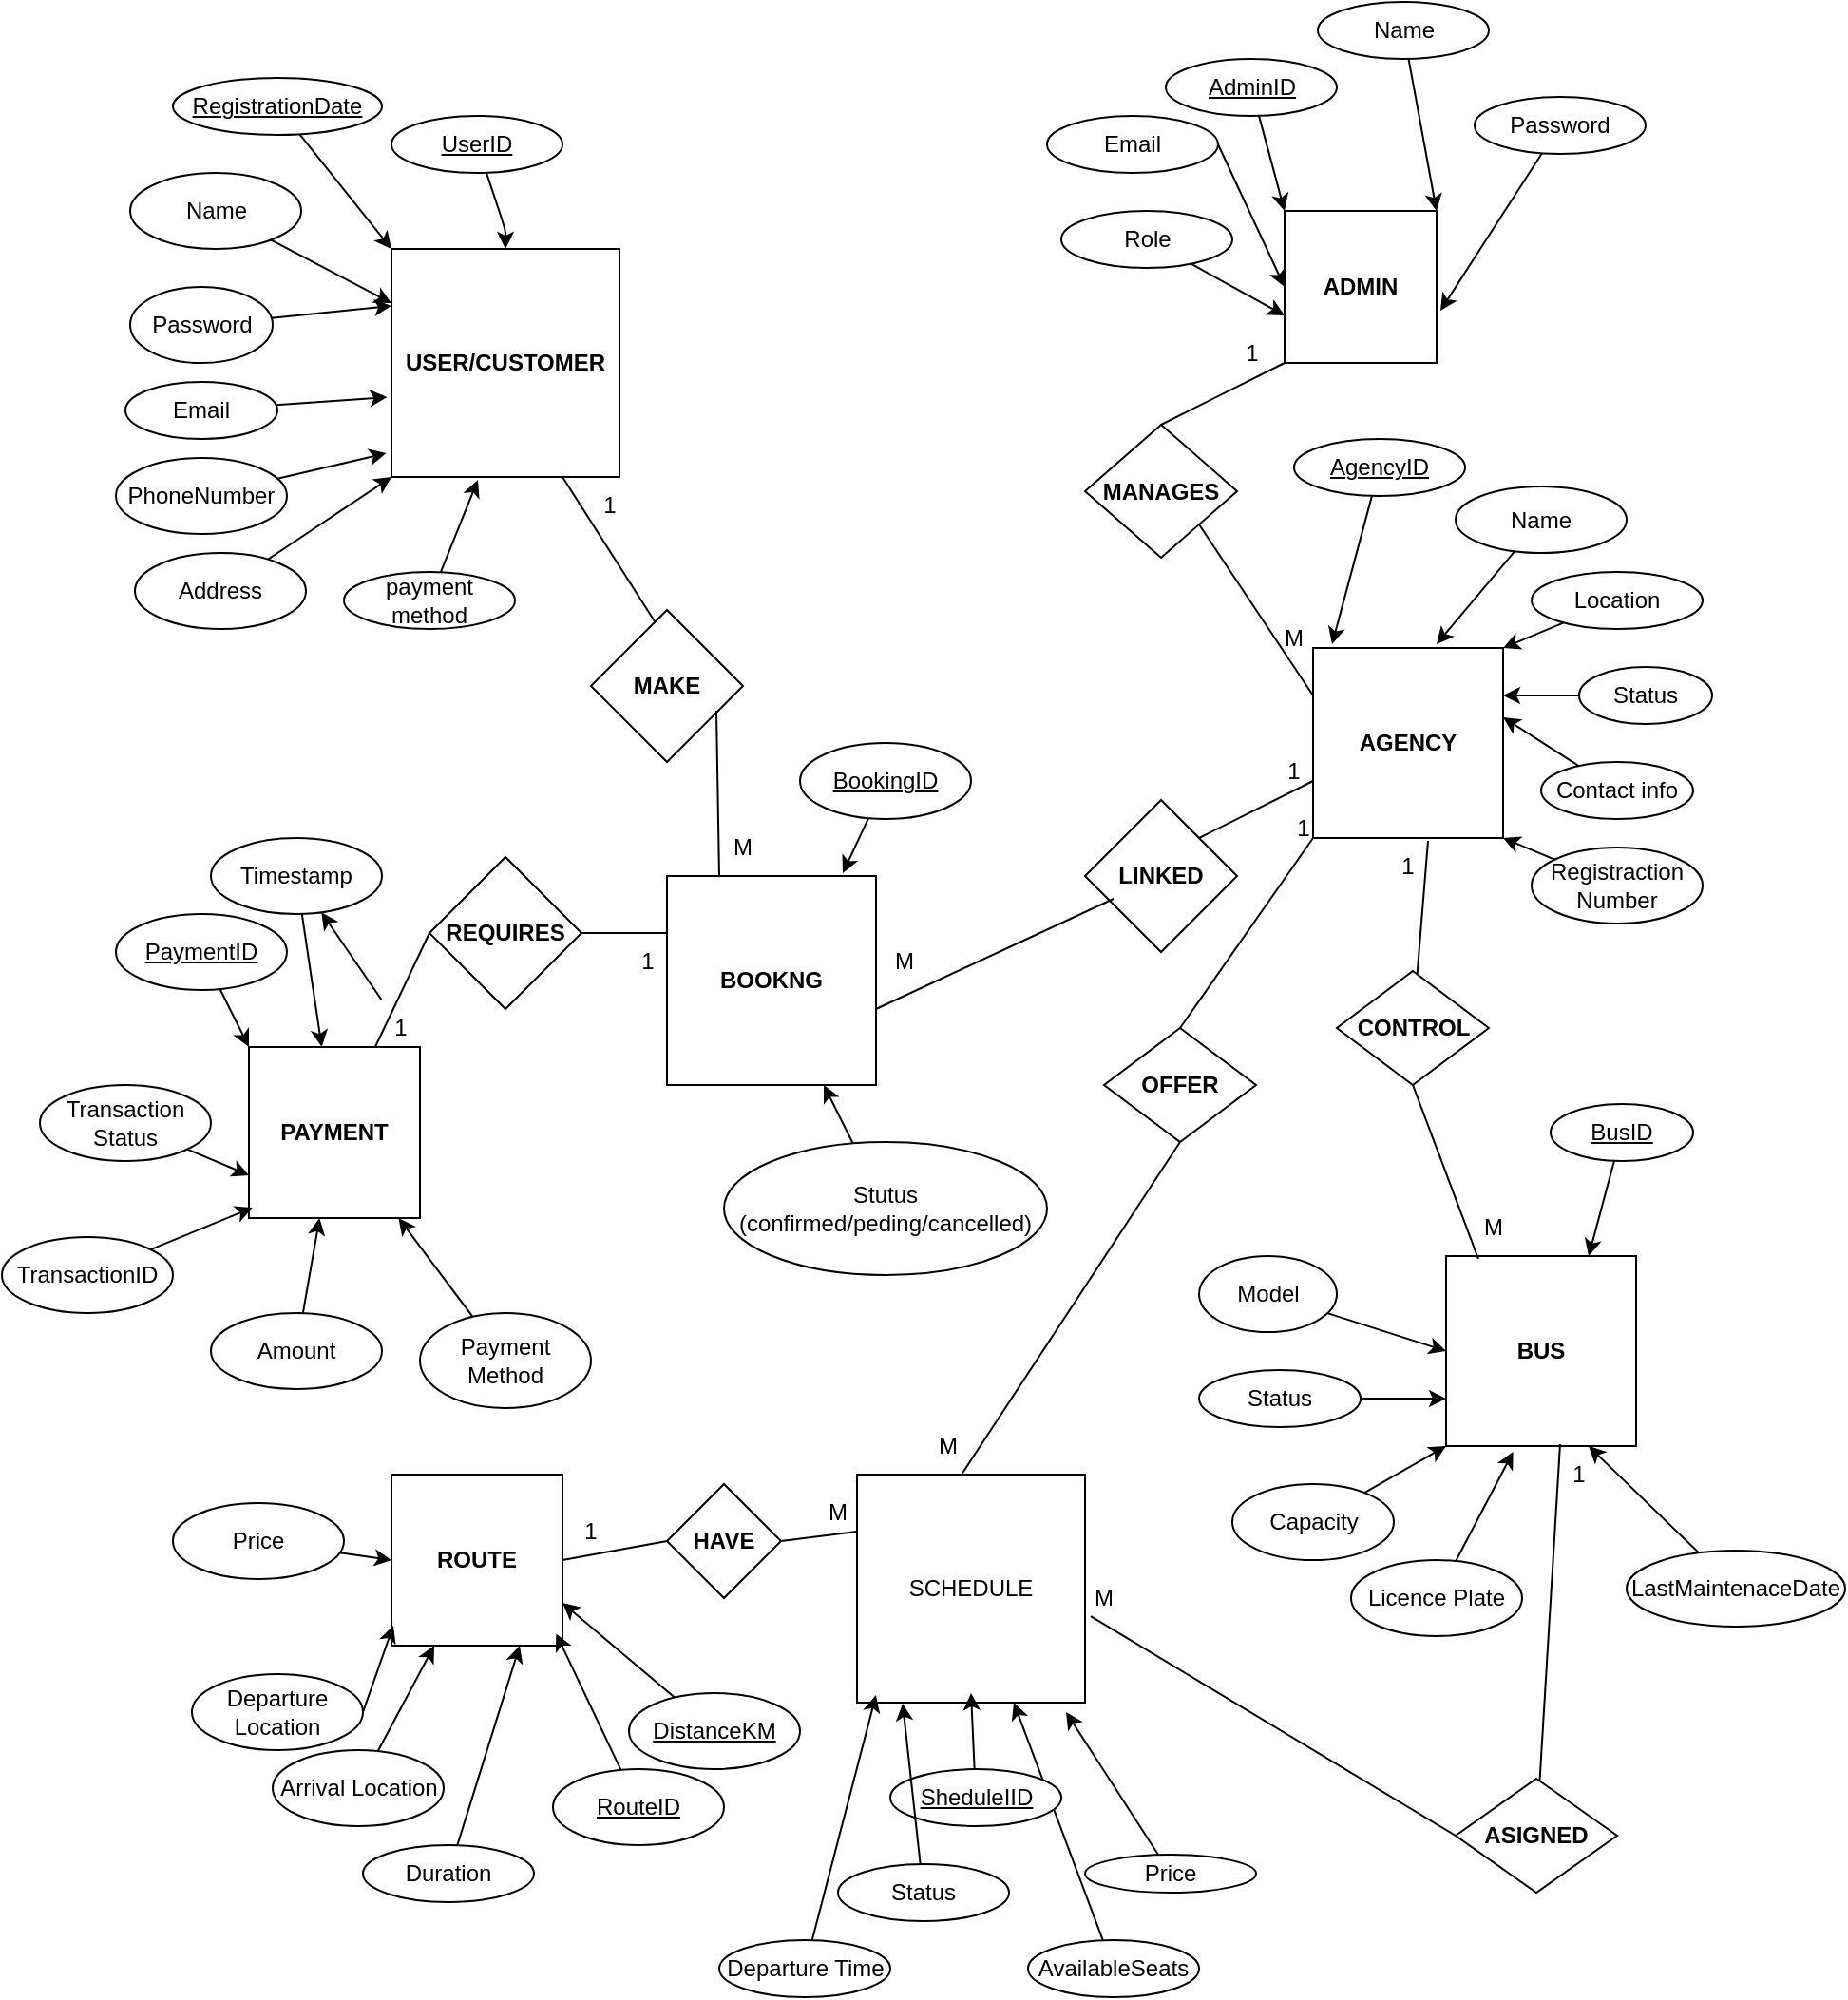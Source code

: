 <mxfile>
    <diagram id="U9w8j6XLe7hF3qa7f_Oh" name="Page-1">
        <mxGraphModel dx="3805" dy="2148" grid="1" gridSize="10" guides="1" tooltips="1" connect="1" arrows="1" fold="1" page="1" pageScale="1" pageWidth="850" pageHeight="1100" math="0" shadow="0">
            <root>
                <mxCell id="0"/>
                <mxCell id="1" parent="0"/>
                <mxCell id="2" value="&lt;b&gt;USER/CUSTOMER&lt;/b&gt;" style="whiteSpace=wrap;html=1;aspect=fixed;" parent="1" vertex="1">
                    <mxGeometry x="145" y="100" width="120" height="120" as="geometry"/>
                </mxCell>
                <mxCell id="13" value="" style="edgeStyle=none;html=1;" parent="1" source="3" target="2" edge="1">
                    <mxGeometry relative="1" as="geometry">
                        <Array as="points">
                            <mxPoint x="205" y="90"/>
                        </Array>
                    </mxGeometry>
                </mxCell>
                <mxCell id="3" value="&lt;u style=&quot;scrollbar-color: light-dark(#e2e2e2, #4b4b4b)&lt;br/&gt;&#x9;&#x9;&#x9;&#x9;&#x9;light-dark(#fbfbfb, var(--dark-panel-color));&quot;&gt;UserID&lt;/u&gt;" style="ellipse;whiteSpace=wrap;html=1;" parent="1" vertex="1">
                    <mxGeometry x="145" y="30" width="90" height="30" as="geometry"/>
                </mxCell>
                <mxCell id="8" style="edgeStyle=none;html=1;" parent="1" source="4" target="2" edge="1">
                    <mxGeometry relative="1" as="geometry"/>
                </mxCell>
                <mxCell id="4" value="Name" style="ellipse;whiteSpace=wrap;html=1;" parent="1" vertex="1">
                    <mxGeometry x="7.5" y="60" width="90" height="40" as="geometry"/>
                </mxCell>
                <mxCell id="11" style="edgeStyle=none;html=1;entryX=-0.019;entryY=0.65;entryDx=0;entryDy=0;entryPerimeter=0;" parent="1" source="5" target="2" edge="1">
                    <mxGeometry relative="1" as="geometry"/>
                </mxCell>
                <mxCell id="5" value="Email" style="ellipse;whiteSpace=wrap;html=1;" parent="1" vertex="1">
                    <mxGeometry x="5" y="170" width="80" height="30" as="geometry"/>
                </mxCell>
                <mxCell id="15" style="edgeStyle=none;html=1;entryX=-0.023;entryY=0.896;entryDx=0;entryDy=0;entryPerimeter=0;" parent="1" source="6" target="2" edge="1">
                    <mxGeometry relative="1" as="geometry"/>
                </mxCell>
                <mxCell id="6" value="PhoneNumber" style="ellipse;whiteSpace=wrap;html=1;" parent="1" vertex="1">
                    <mxGeometry y="210" width="90" height="40" as="geometry"/>
                </mxCell>
                <mxCell id="10" style="edgeStyle=none;html=1;entryX=0;entryY=0.25;entryDx=0;entryDy=0;" parent="1" source="7" target="2" edge="1">
                    <mxGeometry relative="1" as="geometry"/>
                </mxCell>
                <mxCell id="7" value="Password" style="ellipse;whiteSpace=wrap;html=1;" parent="1" vertex="1">
                    <mxGeometry x="7.5" y="120" width="75" height="40" as="geometry"/>
                </mxCell>
                <mxCell id="17" style="edgeStyle=none;html=1;entryX=0;entryY=1;entryDx=0;entryDy=0;" parent="1" source="16" target="2" edge="1">
                    <mxGeometry relative="1" as="geometry"/>
                </mxCell>
                <mxCell id="16" value="Address" style="ellipse;whiteSpace=wrap;html=1;" parent="1" vertex="1">
                    <mxGeometry x="10" y="260" width="90" height="40" as="geometry"/>
                </mxCell>
                <mxCell id="19" style="edgeStyle=none;html=1;entryX=0.379;entryY=1.013;entryDx=0;entryDy=0;entryPerimeter=0;" parent="1" source="18" target="2" edge="1">
                    <mxGeometry relative="1" as="geometry"/>
                </mxCell>
                <mxCell id="18" value="payment method" style="ellipse;whiteSpace=wrap;html=1;" parent="1" vertex="1">
                    <mxGeometry x="120" y="270" width="90" height="30" as="geometry"/>
                </mxCell>
                <mxCell id="20" value="&lt;b&gt;ADMIN&lt;/b&gt;" style="whiteSpace=wrap;html=1;aspect=fixed;" parent="1" vertex="1">
                    <mxGeometry x="615" y="80" width="80" height="80" as="geometry"/>
                </mxCell>
                <mxCell id="30" style="edgeStyle=none;html=1;entryX=0;entryY=0;entryDx=0;entryDy=0;" parent="1" source="21" target="20" edge="1">
                    <mxGeometry relative="1" as="geometry"/>
                </mxCell>
                <mxCell id="21" value="&lt;u&gt;AdminID&lt;/u&gt;" style="ellipse;whiteSpace=wrap;html=1;" parent="1" vertex="1">
                    <mxGeometry x="552.5" width="90" height="30" as="geometry"/>
                </mxCell>
                <mxCell id="29" style="edgeStyle=none;html=1;entryX=1;entryY=0;entryDx=0;entryDy=0;" parent="1" source="22" target="20" edge="1">
                    <mxGeometry relative="1" as="geometry"/>
                </mxCell>
                <mxCell id="22" value="Name" style="ellipse;whiteSpace=wrap;html=1;" parent="1" vertex="1">
                    <mxGeometry x="632.5" y="-30" width="90" height="30" as="geometry"/>
                </mxCell>
                <mxCell id="27" style="edgeStyle=none;html=1;exitX=1;exitY=0.5;exitDx=0;exitDy=0;entryX=0;entryY=0.5;entryDx=0;entryDy=0;" parent="1" source="23" target="20" edge="1">
                    <mxGeometry relative="1" as="geometry"/>
                </mxCell>
                <mxCell id="23" value="Email" style="ellipse;whiteSpace=wrap;html=1;" parent="1" vertex="1">
                    <mxGeometry x="490" y="30" width="90" height="30" as="geometry"/>
                </mxCell>
                <mxCell id="28" style="edgeStyle=none;html=1;entryX=1.025;entryY=0.656;entryDx=0;entryDy=0;entryPerimeter=0;" parent="1" source="24" target="20" edge="1">
                    <mxGeometry relative="1" as="geometry"/>
                </mxCell>
                <mxCell id="24" value="Password" style="ellipse;whiteSpace=wrap;html=1;" parent="1" vertex="1">
                    <mxGeometry x="715" y="20" width="90" height="30" as="geometry"/>
                </mxCell>
                <mxCell id="31" value="&lt;b&gt;AGENCY&lt;/b&gt;" style="whiteSpace=wrap;html=1;aspect=fixed;" parent="1" vertex="1">
                    <mxGeometry x="630" y="310" width="100" height="100" as="geometry"/>
                </mxCell>
                <mxCell id="40" style="edgeStyle=none;html=1;entryX=0.65;entryY=-0.02;entryDx=0;entryDy=0;entryPerimeter=0;" parent="1" source="32" target="31" edge="1">
                    <mxGeometry relative="1" as="geometry"/>
                </mxCell>
                <mxCell id="32" value="Name" style="ellipse;whiteSpace=wrap;html=1;" parent="1" vertex="1">
                    <mxGeometry x="705" y="225" width="90" height="35" as="geometry"/>
                </mxCell>
                <mxCell id="41" style="edgeStyle=none;html=1;entryX=1;entryY=0;entryDx=0;entryDy=0;" parent="1" source="33" target="31" edge="1">
                    <mxGeometry relative="1" as="geometry"/>
                </mxCell>
                <mxCell id="33" value="Location" style="ellipse;whiteSpace=wrap;html=1;" parent="1" vertex="1">
                    <mxGeometry x="745" y="270" width="90" height="30" as="geometry"/>
                </mxCell>
                <mxCell id="42" style="edgeStyle=none;html=1;entryX=1;entryY=0.365;entryDx=0;entryDy=0;entryPerimeter=0;" parent="1" source="34" target="31" edge="1">
                    <mxGeometry relative="1" as="geometry"/>
                </mxCell>
                <mxCell id="34" value="Contact info" style="ellipse;whiteSpace=wrap;html=1;" parent="1" vertex="1">
                    <mxGeometry x="750" y="370" width="80" height="30" as="geometry"/>
                </mxCell>
                <mxCell id="43" style="edgeStyle=none;html=1;entryX=1;entryY=1;entryDx=0;entryDy=0;" parent="1" source="35" target="31" edge="1">
                    <mxGeometry relative="1" as="geometry"/>
                </mxCell>
                <mxCell id="35" value="Registraction Number" style="ellipse;whiteSpace=wrap;html=1;" parent="1" vertex="1">
                    <mxGeometry x="745" y="415" width="90" height="40" as="geometry"/>
                </mxCell>
                <mxCell id="39" style="edgeStyle=none;html=1;entryX=0.1;entryY=-0.02;entryDx=0;entryDy=0;entryPerimeter=0;" parent="1" source="37" target="31" edge="1">
                    <mxGeometry relative="1" as="geometry"/>
                </mxCell>
                <mxCell id="37" value="&lt;u&gt;AgencyID&lt;/u&gt;" style="ellipse;whiteSpace=wrap;html=1;" parent="1" vertex="1">
                    <mxGeometry x="620" y="200" width="90" height="30" as="geometry"/>
                </mxCell>
                <mxCell id="44" value="&lt;b&gt;BUS&lt;/b&gt;" style="whiteSpace=wrap;html=1;aspect=fixed;" parent="1" vertex="1">
                    <mxGeometry x="700" y="630" width="100" height="100" as="geometry"/>
                </mxCell>
                <mxCell id="96" style="edgeStyle=none;html=1;entryX=0.75;entryY=0;entryDx=0;entryDy=0;" parent="1" source="45" target="44" edge="1">
                    <mxGeometry relative="1" as="geometry"/>
                </mxCell>
                <mxCell id="45" value="&lt;u&gt;BusID&lt;/u&gt;" style="ellipse;whiteSpace=wrap;html=1;" parent="1" vertex="1">
                    <mxGeometry x="755" y="550" width="75" height="30" as="geometry"/>
                </mxCell>
                <mxCell id="51" style="edgeStyle=none;html=1;entryX=0;entryY=0.5;entryDx=0;entryDy=0;" parent="1" source="46" target="44" edge="1">
                    <mxGeometry relative="1" as="geometry"/>
                </mxCell>
                <mxCell id="46" value="&lt;span style=&quot;color: rgb(0, 0, 0);&quot;&gt;Model&lt;/span&gt;" style="ellipse;whiteSpace=wrap;html=1;" parent="1" vertex="1">
                    <mxGeometry x="570" y="630" width="72.5" height="40" as="geometry"/>
                </mxCell>
                <mxCell id="50" style="edgeStyle=none;html=1;entryX=0;entryY=1;entryDx=0;entryDy=0;" parent="1" source="47" target="44" edge="1">
                    <mxGeometry relative="1" as="geometry"/>
                </mxCell>
                <mxCell id="47" value="&lt;span style=&quot;color: rgb(0, 0, 0);&quot;&gt;Capacity&lt;/span&gt;" style="ellipse;whiteSpace=wrap;html=1;" parent="1" vertex="1">
                    <mxGeometry x="587.5" y="750" width="85" height="40" as="geometry"/>
                </mxCell>
                <mxCell id="49" style="edgeStyle=none;html=1;entryX=0.353;entryY=1.03;entryDx=0;entryDy=0;entryPerimeter=0;" parent="1" source="48" target="44" edge="1">
                    <mxGeometry relative="1" as="geometry"/>
                </mxCell>
                <mxCell id="48" value="Licence Plate" style="ellipse;whiteSpace=wrap;html=1;" parent="1" vertex="1">
                    <mxGeometry x="650" y="790" width="90" height="40" as="geometry"/>
                </mxCell>
                <mxCell id="53" value="&lt;b&gt;BOOKNG&lt;/b&gt;" style="whiteSpace=wrap;html=1;aspect=fixed;" parent="1" vertex="1">
                    <mxGeometry x="290" y="430" width="110" height="110" as="geometry"/>
                </mxCell>
                <mxCell id="58" style="edgeStyle=none;html=1;entryX=0.841;entryY=-0.014;entryDx=0;entryDy=0;entryPerimeter=0;" parent="1" source="56" target="53" edge="1">
                    <mxGeometry relative="1" as="geometry"/>
                </mxCell>
                <mxCell id="56" value="&lt;u&gt;BookingID&lt;/u&gt;" style="ellipse;whiteSpace=wrap;html=1;" parent="1" vertex="1">
                    <mxGeometry x="360" y="360" width="90" height="40" as="geometry"/>
                </mxCell>
                <mxCell id="97" style="edgeStyle=none;html=1;entryX=0.75;entryY=1;entryDx=0;entryDy=0;" parent="1" source="57" target="53" edge="1">
                    <mxGeometry relative="1" as="geometry"/>
                </mxCell>
                <mxCell id="57" value="Stutus (confirmed/peding/cancelled)" style="ellipse;whiteSpace=wrap;html=1;" parent="1" vertex="1">
                    <mxGeometry x="320" y="570" width="170" height="70" as="geometry"/>
                </mxCell>
                <mxCell id="60" value="&lt;b&gt;PAYMENT&lt;/b&gt;" style="whiteSpace=wrap;html=1;aspect=fixed;" parent="1" vertex="1">
                    <mxGeometry x="70" y="520" width="90" height="90" as="geometry"/>
                </mxCell>
                <mxCell id="68" style="edgeStyle=none;html=1;" parent="1" source="61" target="60" edge="1">
                    <mxGeometry relative="1" as="geometry"/>
                </mxCell>
                <mxCell id="61" value="Amount" style="ellipse;whiteSpace=wrap;html=1;" parent="1" vertex="1">
                    <mxGeometry x="50" y="660" width="90" height="40" as="geometry"/>
                </mxCell>
                <mxCell id="67" style="edgeStyle=none;html=1;entryX=0;entryY=0.75;entryDx=0;entryDy=0;" parent="1" source="62" target="60" edge="1">
                    <mxGeometry relative="1" as="geometry"/>
                </mxCell>
                <mxCell id="62" value="Transaction Status" style="ellipse;whiteSpace=wrap;html=1;" parent="1" vertex="1">
                    <mxGeometry x="-40" y="540" width="90" height="40" as="geometry"/>
                </mxCell>
                <mxCell id="98" value="" style="edgeStyle=none;html=1;" parent="1" source="63" target="60" edge="1">
                    <mxGeometry relative="1" as="geometry"/>
                </mxCell>
                <mxCell id="63" value="&lt;span style=&quot;color: rgb(0, 0, 0);&quot;&gt;Payment Method&lt;/span&gt;" style="ellipse;whiteSpace=wrap;html=1;" parent="1" vertex="1">
                    <mxGeometry x="160" y="660" width="90" height="50" as="geometry"/>
                </mxCell>
                <mxCell id="66" style="edgeStyle=none;html=1;" parent="1" source="64" target="60" edge="1">
                    <mxGeometry relative="1" as="geometry"/>
                </mxCell>
                <mxCell id="64" value="Timestamp" style="ellipse;whiteSpace=wrap;html=1;" parent="1" vertex="1">
                    <mxGeometry x="50" y="410" width="90" height="40" as="geometry"/>
                </mxCell>
                <mxCell id="72" value="&lt;b&gt;MAKE&lt;/b&gt;" style="rhombus;whiteSpace=wrap;html=1;" parent="1" vertex="1">
                    <mxGeometry x="250" y="290" width="80" height="80" as="geometry"/>
                </mxCell>
                <mxCell id="73" value="" style="endArrow=none;html=1;entryX=0.75;entryY=1;entryDx=0;entryDy=0;exitX=0.419;exitY=0.075;exitDx=0;exitDy=0;exitPerimeter=0;" parent="1" source="72" target="2" edge="1">
                    <mxGeometry width="50" height="50" relative="1" as="geometry">
                        <mxPoint x="260" y="320" as="sourcePoint"/>
                        <mxPoint x="310" y="270" as="targetPoint"/>
                    </mxGeometry>
                </mxCell>
                <mxCell id="75" value="" style="endArrow=none;html=1;entryX=0.825;entryY=0.663;entryDx=0;entryDy=0;entryPerimeter=0;exitX=0.25;exitY=0;exitDx=0;exitDy=0;" parent="1" source="53" target="72" edge="1">
                    <mxGeometry width="50" height="50" relative="1" as="geometry">
                        <mxPoint x="350" y="400" as="sourcePoint"/>
                        <mxPoint x="320" y="350" as="targetPoint"/>
                    </mxGeometry>
                </mxCell>
                <mxCell id="76" value="1" style="text;strokeColor=none;align=center;fillColor=none;html=1;verticalAlign=middle;whiteSpace=wrap;rounded=0;" parent="1" vertex="1">
                    <mxGeometry x="230" y="220" width="60" height="30" as="geometry"/>
                </mxCell>
                <mxCell id="78" value="M" style="text;strokeColor=none;align=center;fillColor=none;html=1;verticalAlign=middle;whiteSpace=wrap;rounded=0;" parent="1" vertex="1">
                    <mxGeometry x="300" y="400" width="60" height="30" as="geometry"/>
                </mxCell>
                <mxCell id="79" value="&lt;b&gt;LINKED&lt;/b&gt;" style="rhombus;whiteSpace=wrap;html=1;" parent="1" vertex="1">
                    <mxGeometry x="510" y="390" width="80" height="80" as="geometry"/>
                </mxCell>
                <mxCell id="81" value="" style="endArrow=none;html=1;" parent="1" edge="1">
                    <mxGeometry width="50" height="50" relative="1" as="geometry">
                        <mxPoint x="400" y="500" as="sourcePoint"/>
                        <mxPoint x="525" y="442" as="targetPoint"/>
                    </mxGeometry>
                </mxCell>
                <mxCell id="83" value="" style="endArrow=none;html=1;exitX=1;exitY=0;exitDx=0;exitDy=0;" parent="1" source="79" edge="1">
                    <mxGeometry width="50" height="50" relative="1" as="geometry">
                        <mxPoint x="572.48" y="407.52" as="sourcePoint"/>
                        <mxPoint x="630" y="380" as="targetPoint"/>
                    </mxGeometry>
                </mxCell>
                <mxCell id="84" value="M" style="text;strokeColor=none;align=center;fillColor=none;html=1;verticalAlign=middle;whiteSpace=wrap;rounded=0;" parent="1" vertex="1">
                    <mxGeometry x="385" y="460" width="60" height="30" as="geometry"/>
                </mxCell>
                <mxCell id="85" value="1" style="text;strokeColor=none;align=center;fillColor=none;html=1;verticalAlign=middle;whiteSpace=wrap;rounded=0;" parent="1" vertex="1">
                    <mxGeometry x="590" y="360" width="60" height="30" as="geometry"/>
                </mxCell>
                <mxCell id="87" value="&lt;b&gt;MANAGES&lt;/b&gt;" style="rhombus;whiteSpace=wrap;html=1;" parent="1" vertex="1">
                    <mxGeometry x="510" y="192.5" width="80" height="70" as="geometry"/>
                </mxCell>
                <mxCell id="88" value="" style="endArrow=none;html=1;exitX=0.5;exitY=0;exitDx=0;exitDy=0;entryX=0;entryY=1;entryDx=0;entryDy=0;" parent="1" source="87" target="20" edge="1">
                    <mxGeometry width="50" height="50" relative="1" as="geometry">
                        <mxPoint x="558.52" y="210" as="sourcePoint"/>
                        <mxPoint x="610" y="150" as="targetPoint"/>
                    </mxGeometry>
                </mxCell>
                <mxCell id="89" value="" style="endArrow=none;html=1;exitX=0;exitY=0.25;exitDx=0;exitDy=0;" parent="1" source="31" edge="1">
                    <mxGeometry width="50" height="50" relative="1" as="geometry">
                        <mxPoint x="618.52" y="321" as="sourcePoint"/>
                        <mxPoint x="570" y="245" as="targetPoint"/>
                    </mxGeometry>
                </mxCell>
                <mxCell id="90" value="1" style="text;strokeColor=none;align=center;fillColor=none;html=1;verticalAlign=middle;whiteSpace=wrap;rounded=0;" parent="1" vertex="1">
                    <mxGeometry x="567.5" y="140" width="60" height="30" as="geometry"/>
                </mxCell>
                <mxCell id="91" value="M" style="text;strokeColor=none;align=center;fillColor=none;html=1;verticalAlign=middle;whiteSpace=wrap;rounded=0;" parent="1" vertex="1">
                    <mxGeometry x="590" y="290" width="60" height="30" as="geometry"/>
                </mxCell>
                <mxCell id="99" value="&lt;b&gt;ROUTE&lt;/b&gt;" style="whiteSpace=wrap;html=1;aspect=fixed;" parent="1" vertex="1">
                    <mxGeometry x="145" y="745" width="90" height="90" as="geometry"/>
                </mxCell>
                <mxCell id="108" style="edgeStyle=none;html=1;entryX=0;entryY=0.5;entryDx=0;entryDy=0;" parent="1" source="100" target="99" edge="1">
                    <mxGeometry relative="1" as="geometry"/>
                </mxCell>
                <mxCell id="100" value="Price" style="ellipse;whiteSpace=wrap;html=1;" parent="1" vertex="1">
                    <mxGeometry x="30" y="760" width="90" height="40" as="geometry"/>
                </mxCell>
                <mxCell id="105" style="edgeStyle=none;html=1;exitX=1;exitY=0.5;exitDx=0;exitDy=0;entryX=0.011;entryY=0.883;entryDx=0;entryDy=0;entryPerimeter=0;" parent="1" source="101" target="99" edge="1">
                    <mxGeometry relative="1" as="geometry"/>
                </mxCell>
                <mxCell id="101" value="Departure Location" style="ellipse;whiteSpace=wrap;html=1;" parent="1" vertex="1">
                    <mxGeometry x="40" y="850" width="90" height="40" as="geometry"/>
                </mxCell>
                <mxCell id="107" style="edgeStyle=none;html=1;entryX=0.25;entryY=1;entryDx=0;entryDy=0;" parent="1" source="102" target="99" edge="1">
                    <mxGeometry relative="1" as="geometry"/>
                </mxCell>
                <mxCell id="102" value="Arrival Location" style="ellipse;whiteSpace=wrap;html=1;" parent="1" vertex="1">
                    <mxGeometry x="82.5" y="890" width="90" height="40" as="geometry"/>
                </mxCell>
                <mxCell id="106" style="edgeStyle=none;html=1;entryX=0.75;entryY=1;entryDx=0;entryDy=0;" parent="1" source="103" target="99" edge="1">
                    <mxGeometry relative="1" as="geometry"/>
                </mxCell>
                <mxCell id="103" value="&lt;span style=&quot;color: rgb(0, 0, 0);&quot;&gt;Duration&lt;/span&gt;" style="ellipse;whiteSpace=wrap;html=1;" parent="1" vertex="1">
                    <mxGeometry x="130" y="940" width="90" height="30" as="geometry"/>
                </mxCell>
                <mxCell id="109" value="&lt;b&gt;CONTROL&lt;/b&gt;" style="rhombus;whiteSpace=wrap;html=1;" parent="1" vertex="1">
                    <mxGeometry x="642.5" y="480" width="80" height="60" as="geometry"/>
                </mxCell>
                <mxCell id="111" value="" style="endArrow=none;html=1;entryX=0.605;entryY=1.015;entryDx=0;entryDy=0;entryPerimeter=0;" parent="1" source="109" target="31" edge="1">
                    <mxGeometry width="50" height="50" relative="1" as="geometry">
                        <mxPoint x="585" y="495" as="sourcePoint"/>
                        <mxPoint x="710" y="437" as="targetPoint"/>
                    </mxGeometry>
                </mxCell>
                <mxCell id="114" value="" style="endArrow=none;html=1;entryX=0.5;entryY=1;entryDx=0;entryDy=0;exitX=0.17;exitY=0.015;exitDx=0;exitDy=0;exitPerimeter=0;" parent="1" source="44" target="109" edge="1">
                    <mxGeometry width="50" height="50" relative="1" as="geometry">
                        <mxPoint x="704.297" y="620.222" as="sourcePoint"/>
                        <mxPoint x="710" y="550" as="targetPoint"/>
                    </mxGeometry>
                </mxCell>
                <mxCell id="116" value="1" style="text;strokeColor=none;align=center;fillColor=none;html=1;verticalAlign=middle;whiteSpace=wrap;rounded=0;" parent="1" vertex="1">
                    <mxGeometry x="650" y="410" width="60" height="30" as="geometry"/>
                </mxCell>
                <mxCell id="117" value="M" style="text;strokeColor=none;align=center;fillColor=none;html=1;verticalAlign=middle;whiteSpace=wrap;rounded=0;" parent="1" vertex="1">
                    <mxGeometry x="695" y="600" width="60" height="30" as="geometry"/>
                </mxCell>
                <mxCell id="118" value="&lt;b&gt;REQUIRES&lt;/b&gt;" style="rhombus;whiteSpace=wrap;html=1;" parent="1" vertex="1">
                    <mxGeometry x="165" y="420" width="80" height="80" as="geometry"/>
                </mxCell>
                <mxCell id="119" value="" style="endArrow=none;html=1;exitX=1;exitY=0.5;exitDx=0;exitDy=0;" parent="1" source="118" edge="1">
                    <mxGeometry width="50" height="50" relative="1" as="geometry">
                        <mxPoint x="250" y="460" as="sourcePoint"/>
                        <mxPoint x="290" y="460" as="targetPoint"/>
                    </mxGeometry>
                </mxCell>
                <mxCell id="121" value="" style="endArrow=none;html=1;entryX=0;entryY=0.5;entryDx=0;entryDy=0;" parent="1" source="60" target="118" edge="1">
                    <mxGeometry width="50" height="50" relative="1" as="geometry">
                        <mxPoint x="166.5" y="556.96" as="sourcePoint"/>
                        <mxPoint x="165" y="470.0" as="targetPoint"/>
                    </mxGeometry>
                </mxCell>
                <mxCell id="122" value="1" style="text;strokeColor=none;align=center;fillColor=none;html=1;verticalAlign=middle;whiteSpace=wrap;rounded=0;" parent="1" vertex="1">
                    <mxGeometry x="250" y="460" width="60" height="30" as="geometry"/>
                </mxCell>
                <mxCell id="175" value="" style="edgeStyle=none;html=1;" edge="1" parent="1" source="123" target="64">
                    <mxGeometry relative="1" as="geometry"/>
                </mxCell>
                <mxCell id="123" value="1" style="text;strokeColor=none;align=center;fillColor=none;html=1;verticalAlign=middle;whiteSpace=wrap;rounded=0;" parent="1" vertex="1">
                    <mxGeometry x="120" y="495" width="60" height="30" as="geometry"/>
                </mxCell>
                <mxCell id="131" style="edgeStyle=none;html=1;entryX=0;entryY=0;entryDx=0;entryDy=0;" parent="1" source="130" target="60" edge="1">
                    <mxGeometry relative="1" as="geometry"/>
                </mxCell>
                <mxCell id="130" value="&lt;u&gt;PaymentID&lt;/u&gt;" style="ellipse;whiteSpace=wrap;html=1;" parent="1" vertex="1">
                    <mxGeometry y="450" width="90" height="40" as="geometry"/>
                </mxCell>
                <mxCell id="133" style="edgeStyle=none;html=1;entryX=0.963;entryY=0.93;entryDx=0;entryDy=0;entryPerimeter=0;" parent="1" source="132" target="99" edge="1">
                    <mxGeometry relative="1" as="geometry">
                        <mxPoint x="410" y="860" as="targetPoint"/>
                    </mxGeometry>
                </mxCell>
                <mxCell id="132" value="&lt;u&gt;RouteID&lt;/u&gt;" style="ellipse;whiteSpace=wrap;html=1;" parent="1" vertex="1">
                    <mxGeometry x="230" y="900" width="90" height="40" as="geometry"/>
                </mxCell>
                <mxCell id="136" style="edgeStyle=none;html=1;entryX=0;entryY=0;entryDx=0;entryDy=0;" parent="1" source="135" target="2" edge="1">
                    <mxGeometry relative="1" as="geometry"/>
                </mxCell>
                <mxCell id="135" value="&lt;u style=&quot;scrollbar-color: light-dark(#e2e2e2, #4b4b4b)&lt;br/&gt;&#x9;&#x9;&#x9;&#x9;&#x9;light-dark(#fbfbfb, var(--dark-panel-color));&quot;&gt;RegistrationDate&lt;/u&gt;" style="ellipse;whiteSpace=wrap;html=1;" parent="1" vertex="1">
                    <mxGeometry x="30" y="10" width="110" height="30" as="geometry"/>
                </mxCell>
                <mxCell id="138" value="Role" style="ellipse;whiteSpace=wrap;html=1;" parent="1" vertex="1">
                    <mxGeometry x="497.5" y="80" width="90" height="30" as="geometry"/>
                </mxCell>
                <mxCell id="139" style="edgeStyle=none;html=1;entryX=0;entryY=0.688;entryDx=0;entryDy=0;entryPerimeter=0;" parent="1" source="138" target="20" edge="1">
                    <mxGeometry relative="1" as="geometry"/>
                </mxCell>
                <mxCell id="141" style="edgeStyle=none;html=1;entryX=1;entryY=0.25;entryDx=0;entryDy=0;" parent="1" source="140" target="31" edge="1">
                    <mxGeometry relative="1" as="geometry"/>
                </mxCell>
                <mxCell id="140" value="Status" style="ellipse;whiteSpace=wrap;html=1;" parent="1" vertex="1">
                    <mxGeometry x="770" y="320" width="70" height="30" as="geometry"/>
                </mxCell>
                <mxCell id="144" style="edgeStyle=none;html=1;exitX=1;exitY=0.5;exitDx=0;exitDy=0;entryX=0;entryY=0.75;entryDx=0;entryDy=0;" parent="1" source="142" target="44" edge="1">
                    <mxGeometry relative="1" as="geometry"/>
                </mxCell>
                <mxCell id="142" value="&lt;span style=&quot;color: rgb(0, 0, 0);&quot;&gt;Status&lt;/span&gt;" style="ellipse;whiteSpace=wrap;html=1;" parent="1" vertex="1">
                    <mxGeometry x="570" y="690" width="85" height="30" as="geometry"/>
                </mxCell>
                <mxCell id="146" style="edgeStyle=none;html=1;entryX=0.75;entryY=1;entryDx=0;entryDy=0;" parent="1" source="145" target="44" edge="1">
                    <mxGeometry relative="1" as="geometry"/>
                </mxCell>
                <mxCell id="145" value="&lt;span style=&quot;color: rgb(0, 0, 0);&quot;&gt;LastMaintenaceDate&lt;/span&gt;" style="ellipse;whiteSpace=wrap;html=1;" parent="1" vertex="1">
                    <mxGeometry x="795" y="785" width="115" height="40" as="geometry"/>
                </mxCell>
                <mxCell id="149" style="edgeStyle=none;html=1;entryX=1;entryY=0.75;entryDx=0;entryDy=0;" parent="1" source="148" target="99" edge="1">
                    <mxGeometry relative="1" as="geometry"/>
                </mxCell>
                <mxCell id="148" value="&lt;u&gt;DistanceKM&lt;/u&gt;" style="ellipse;whiteSpace=wrap;html=1;" parent="1" vertex="1">
                    <mxGeometry x="270" y="860" width="90" height="40" as="geometry"/>
                </mxCell>
                <mxCell id="150" value="TransactionID" style="ellipse;whiteSpace=wrap;html=1;" parent="1" vertex="1">
                    <mxGeometry x="-60" y="620" width="90" height="40" as="geometry"/>
                </mxCell>
                <mxCell id="151" style="edgeStyle=none;html=1;entryX=0.021;entryY=0.939;entryDx=0;entryDy=0;entryPerimeter=0;" parent="1" source="150" target="60" edge="1">
                    <mxGeometry relative="1" as="geometry"/>
                </mxCell>
                <mxCell id="152" value="SCHEDULE" style="whiteSpace=wrap;html=1;aspect=fixed;" parent="1" vertex="1">
                    <mxGeometry x="390" y="745" width="120" height="120" as="geometry"/>
                </mxCell>
                <mxCell id="171" style="edgeStyle=none;html=1;entryX=0.083;entryY=0.967;entryDx=0;entryDy=0;entryPerimeter=0;" edge="1" parent="1" source="153" target="152">
                    <mxGeometry relative="1" as="geometry">
                        <mxPoint x="400" y="870" as="targetPoint"/>
                    </mxGeometry>
                </mxCell>
                <mxCell id="153" value="Departure Time" style="ellipse;whiteSpace=wrap;html=1;" parent="1" vertex="1">
                    <mxGeometry x="317.5" y="990" width="90" height="30" as="geometry"/>
                </mxCell>
                <mxCell id="170" style="edgeStyle=none;html=1;" edge="1" parent="1" source="155" target="152">
                    <mxGeometry relative="1" as="geometry"/>
                </mxCell>
                <mxCell id="155" value="AvailableSeats" style="ellipse;whiteSpace=wrap;html=1;" parent="1" vertex="1">
                    <mxGeometry x="480" y="990" width="90" height="30" as="geometry"/>
                </mxCell>
                <mxCell id="165" style="edgeStyle=none;html=1;entryX=0.5;entryY=0.958;entryDx=0;entryDy=0;entryPerimeter=0;" edge="1" parent="1" source="156" target="152">
                    <mxGeometry relative="1" as="geometry">
                        <mxPoint x="450" y="870" as="targetPoint"/>
                    </mxGeometry>
                </mxCell>
                <mxCell id="156" value="&lt;u&gt;SheduleIID&lt;/u&gt;" style="ellipse;whiteSpace=wrap;html=1;" parent="1" vertex="1">
                    <mxGeometry x="407.5" y="900" width="90" height="30" as="geometry"/>
                </mxCell>
                <mxCell id="157" value="Status" style="ellipse;whiteSpace=wrap;html=1;" parent="1" vertex="1">
                    <mxGeometry x="380" y="950" width="90" height="30" as="geometry"/>
                </mxCell>
                <mxCell id="164" style="edgeStyle=none;html=1;entryX=0.2;entryY=1.004;entryDx=0;entryDy=0;entryPerimeter=0;" edge="1" parent="1" source="157" target="152">
                    <mxGeometry relative="1" as="geometry"/>
                </mxCell>
                <mxCell id="168" style="edgeStyle=none;html=1;" edge="1" parent="1" source="166">
                    <mxGeometry relative="1" as="geometry">
                        <mxPoint x="500" y="870" as="targetPoint"/>
                    </mxGeometry>
                </mxCell>
                <mxCell id="166" value="Price" style="ellipse;whiteSpace=wrap;html=1;" vertex="1" parent="1">
                    <mxGeometry x="510" y="945" width="90" height="20" as="geometry"/>
                </mxCell>
                <mxCell id="172" value="&lt;b&gt;HAVE&lt;/b&gt;" style="rhombus;whiteSpace=wrap;html=1;" vertex="1" parent="1">
                    <mxGeometry x="290" y="750" width="60" height="60" as="geometry"/>
                </mxCell>
                <mxCell id="176" value="" style="endArrow=none;html=1;exitX=1;exitY=0.5;exitDx=0;exitDy=0;entryX=0;entryY=0.5;entryDx=0;entryDy=0;" edge="1" parent="1" source="99" target="172">
                    <mxGeometry width="50" height="50" relative="1" as="geometry">
                        <mxPoint x="245" y="790" as="sourcePoint"/>
                        <mxPoint x="274" y="730" as="targetPoint"/>
                    </mxGeometry>
                </mxCell>
                <mxCell id="177" value="" style="endArrow=none;html=1;entryX=0;entryY=0.25;entryDx=0;entryDy=0;exitX=1;exitY=0.5;exitDx=0;exitDy=0;" edge="1" parent="1" source="172" target="152">
                    <mxGeometry width="50" height="50" relative="1" as="geometry">
                        <mxPoint x="340" y="750" as="sourcePoint"/>
                        <mxPoint x="369" y="690" as="targetPoint"/>
                    </mxGeometry>
                </mxCell>
                <mxCell id="178" value="1" style="text;strokeColor=none;align=center;fillColor=none;html=1;verticalAlign=middle;whiteSpace=wrap;rounded=0;" vertex="1" parent="1">
                    <mxGeometry x="220" y="760" width="60" height="30" as="geometry"/>
                </mxCell>
                <mxCell id="179" value="M" style="text;strokeColor=none;align=center;fillColor=none;html=1;verticalAlign=middle;whiteSpace=wrap;rounded=0;" vertex="1" parent="1">
                    <mxGeometry x="350" y="750" width="60" height="30" as="geometry"/>
                </mxCell>
                <mxCell id="181" value="&lt;b&gt;OFFER&lt;/b&gt;" style="rhombus;whiteSpace=wrap;html=1;" vertex="1" parent="1">
                    <mxGeometry x="520" y="510" width="80" height="60" as="geometry"/>
                </mxCell>
                <mxCell id="182" value="" style="endArrow=none;html=1;entryX=0.5;entryY=1;entryDx=0;entryDy=0;exitX=0;exitY=0.5;exitDx=0;exitDy=0;" edge="1" parent="1" target="181">
                    <mxGeometry width="50" height="50" relative="1" as="geometry">
                        <mxPoint x="445" y="745" as="sourcePoint"/>
                        <mxPoint x="535" y="651" as="targetPoint"/>
                    </mxGeometry>
                </mxCell>
                <mxCell id="183" value="" style="endArrow=none;html=1;exitX=0.5;exitY=0;exitDx=0;exitDy=0;entryX=0;entryY=1;entryDx=0;entryDy=0;" edge="1" parent="1" source="181" target="31">
                    <mxGeometry width="50" height="50" relative="1" as="geometry">
                        <mxPoint x="535" y="489" as="sourcePoint"/>
                        <mxPoint x="660" y="431" as="targetPoint"/>
                    </mxGeometry>
                </mxCell>
                <mxCell id="187" value="M" style="text;strokeColor=none;align=center;fillColor=none;html=1;verticalAlign=middle;whiteSpace=wrap;rounded=0;" vertex="1" parent="1">
                    <mxGeometry x="407.5" y="715" width="60" height="30" as="geometry"/>
                </mxCell>
                <mxCell id="188" value="1" style="text;strokeColor=none;align=center;fillColor=none;html=1;verticalAlign=middle;whiteSpace=wrap;rounded=0;" vertex="1" parent="1">
                    <mxGeometry x="595" y="390" width="60" height="30" as="geometry"/>
                </mxCell>
                <mxCell id="189" value="&lt;b&gt;ASIGNED&lt;/b&gt;" style="rhombus;whiteSpace=wrap;html=1;" vertex="1" parent="1">
                    <mxGeometry x="705" y="905" width="85" height="60" as="geometry"/>
                </mxCell>
                <mxCell id="190" value="" style="endArrow=none;html=1;entryX=0;entryY=0.5;entryDx=0;entryDy=0;exitX=1.025;exitY=0.621;exitDx=0;exitDy=0;exitPerimeter=0;" edge="1" parent="1" source="152" target="189">
                    <mxGeometry width="50" height="50" relative="1" as="geometry">
                        <mxPoint x="555" y="975" as="sourcePoint"/>
                        <mxPoint x="670" y="800" as="targetPoint"/>
                    </mxGeometry>
                </mxCell>
                <mxCell id="191" value="" style="endArrow=none;html=1;entryX=0.6;entryY=0.99;entryDx=0;entryDy=0;entryPerimeter=0;" edge="1" parent="1" source="189" target="44">
                    <mxGeometry width="50" height="50" relative="1" as="geometry">
                        <mxPoint x="820" y="955" as="sourcePoint"/>
                        <mxPoint x="935" y="780" as="targetPoint"/>
                    </mxGeometry>
                </mxCell>
                <mxCell id="192" value="M" style="text;strokeColor=none;align=center;fillColor=none;html=1;verticalAlign=middle;whiteSpace=wrap;rounded=0;" vertex="1" parent="1">
                    <mxGeometry x="490" y="795" width="60" height="30" as="geometry"/>
                </mxCell>
                <mxCell id="193" value="1" style="text;strokeColor=none;align=center;fillColor=none;html=1;verticalAlign=middle;whiteSpace=wrap;rounded=0;" vertex="1" parent="1">
                    <mxGeometry x="740" y="730" width="60" height="30" as="geometry"/>
                </mxCell>
            </root>
        </mxGraphModel>
    </diagram>
</mxfile>